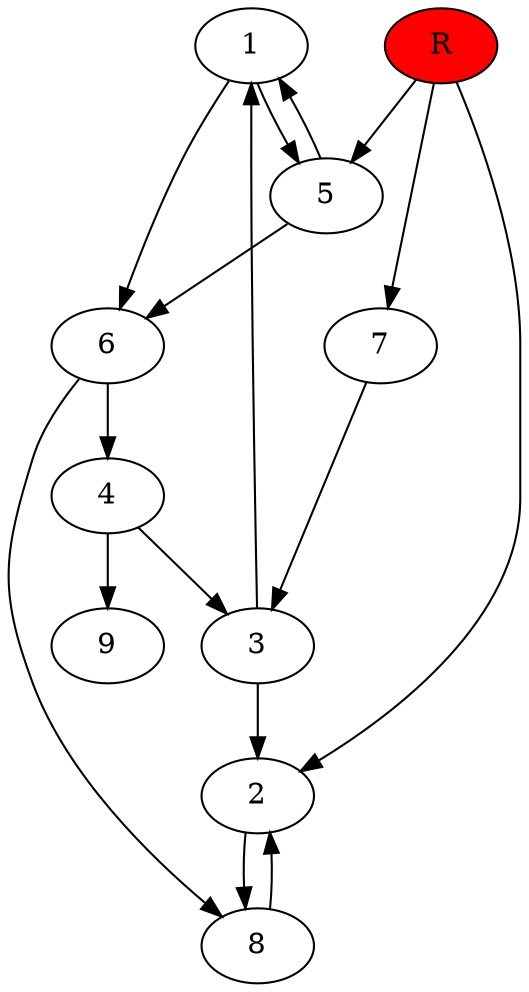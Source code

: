 digraph prb13640 {
	1
	2
	3
	4
	5
	6
	7
	8
	R [fillcolor="#ff0000" style=filled]
	1 -> 5
	1 -> 6
	2 -> 8
	3 -> 1
	3 -> 2
	4 -> 3
	4 -> 9
	5 -> 1
	5 -> 6
	6 -> 4
	6 -> 8
	7 -> 3
	8 -> 2
	R -> 2
	R -> 5
	R -> 7
}
